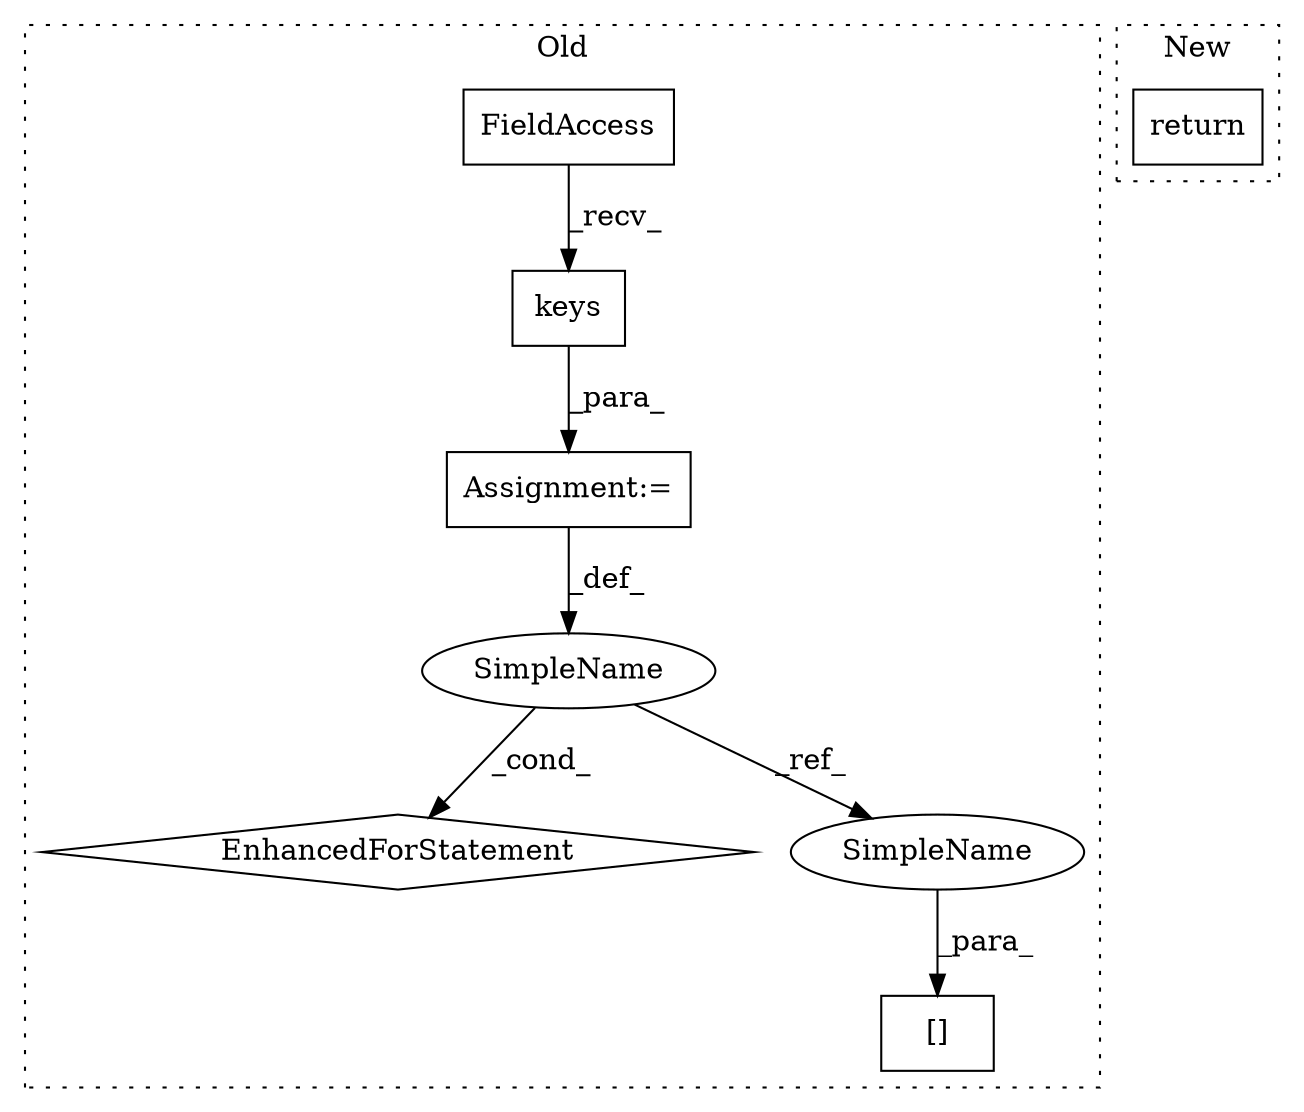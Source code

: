 digraph G {
subgraph cluster0 {
1 [label="keys" a="32" s="521" l="6" shape="box"];
3 [label="Assignment:=" a="7" s="534,601" l="53,2" shape="box"];
4 [label="EnhancedForStatement" a="70" s="534,601" l="53,2" shape="diamond"];
5 [label="[]" a="2" s="617,636" l="16,1" shape="box"];
6 [label="SimpleName" a="42" s="591" l="3" shape="ellipse"];
7 [label="FieldAccess" a="22" s="505" l="15" shape="box"];
8 [label="SimpleName" a="42" s="633" l="3" shape="ellipse"];
label = "Old";
style="dotted";
}
subgraph cluster1 {
2 [label="return" a="41" s="820" l="7" shape="box"];
label = "New";
style="dotted";
}
1 -> 3 [label="_para_"];
3 -> 6 [label="_def_"];
6 -> 4 [label="_cond_"];
6 -> 8 [label="_ref_"];
7 -> 1 [label="_recv_"];
8 -> 5 [label="_para_"];
}